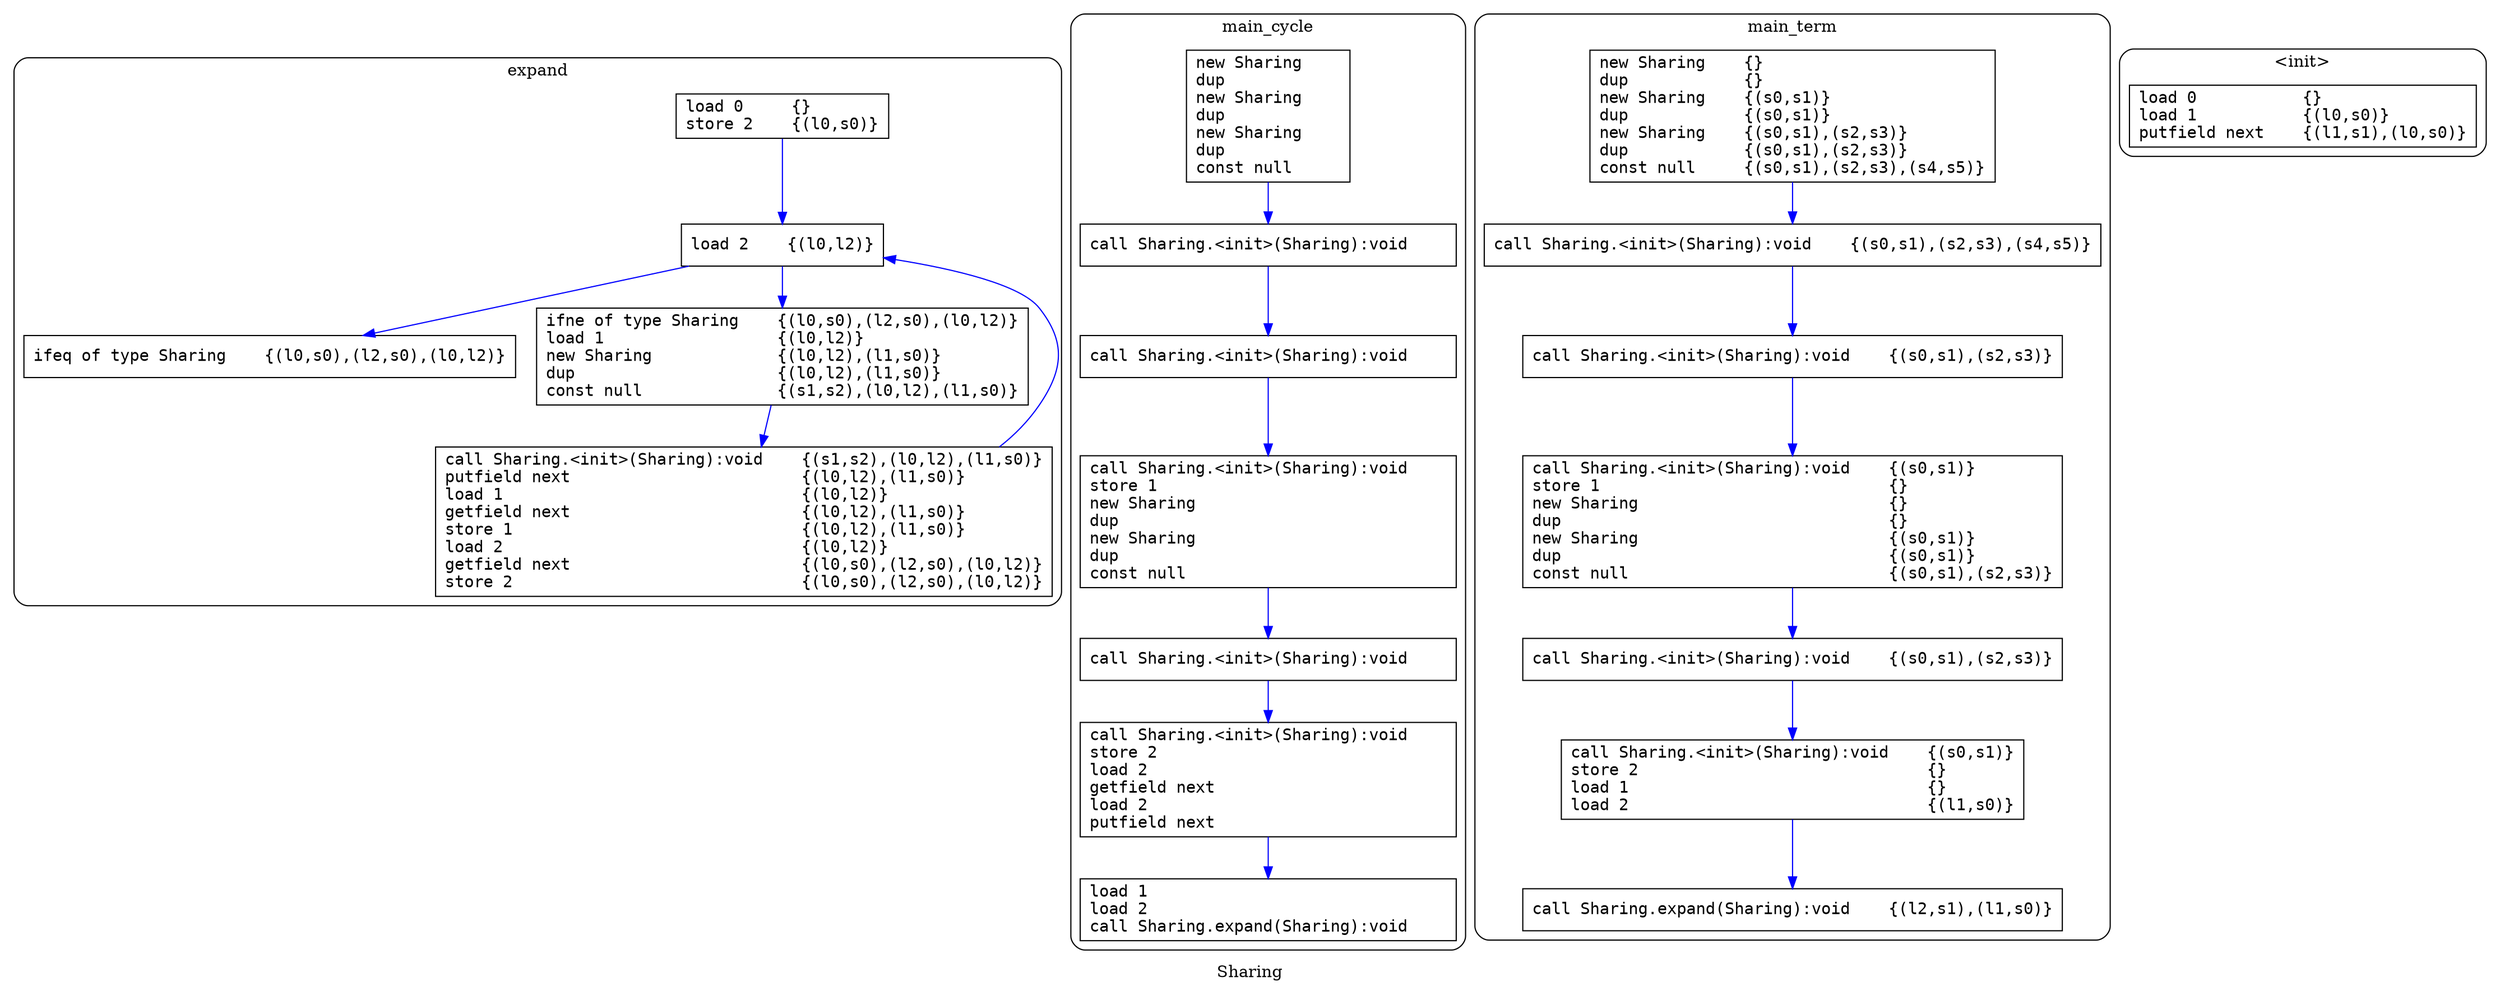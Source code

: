 digraph Program {
  label="Sharing"
  node [shape=box fontname="monospace"];
  edge [color=blue];
  subgraph cluster_0 {
    label="expand";
    color=black;
    style=rounded;
    node [shape=box fontname="monospace"];
    edge [color=blue];
    expand_block1 [label="load 0     {}\lstore 2    {(l0,s0)}\l"];
    expand_block2 [label="load 2    {(l0,l2)}\l"];
    expand_block3 [label="ifeq of type Sharing    {(l0,s0),(l2,s0),(l0,l2)}\l"];
    expand_block4 [label="ifne of type Sharing    {(l0,s0),(l2,s0),(l0,l2)}\lload 1                  {(l0,l2)}\lnew Sharing             {(l0,l2),(l1,s0)}\ldup                     {(l0,l2),(l1,s0)}\lconst null              {(s1,s2),(l0,l2),(l1,s0)}\l"];
    expand_block5 [label="call Sharing.<init>(Sharing):void    {(s1,s2),(l0,l2),(l1,s0)}\lputfield next                        {(l0,l2),(l1,s0)}\lload 1                               {(l0,l2)}\lgetfield next                        {(l0,l2),(l1,s0)}\lstore 1                              {(l0,l2),(l1,s0)}\lload 2                               {(l0,l2)}\lgetfield next                        {(l0,s0),(l2,s0),(l0,l2)}\lstore 2                              {(l0,s0),(l2,s0),(l0,l2)}\l"];
    expand_block4 -> expand_block5;
    expand_block2 -> expand_block3;
    expand_block2 -> expand_block4;
    expand_block1 -> expand_block2;
    expand_block5 -> expand_block2;
  }
  subgraph cluster_1 {
    label="main_cycle";
    color=black;
    style=rounded;
    node [shape=box fontname="monospace"];
    edge [color=blue];
    main_cycle_block1 [label="new Sharing    \ldup            \lnew Sharing    \ldup            \lnew Sharing    \ldup            \lconst null     \l"];
    main_cycle_block2 [label="call Sharing.<init>(Sharing):void    \l"];
    main_cycle_block3 [label="call Sharing.<init>(Sharing):void    \l"];
    main_cycle_block4 [label="call Sharing.<init>(Sharing):void    \lstore 1                              \lnew Sharing                          \ldup                                  \lnew Sharing                          \ldup                                  \lconst null                           \l"];
    main_cycle_block5 [label="call Sharing.<init>(Sharing):void    \l"];
    main_cycle_block6 [label="call Sharing.<init>(Sharing):void    \lstore 2                              \lload 2                               \lgetfield next                        \lload 2                               \lputfield next                        \l"];
    main_cycle_block7 [label="load 1                               \lload 2                               \lcall Sharing.expand(Sharing):void    \l"];
    main_cycle_block2 -> main_cycle_block3;
    main_cycle_block4 -> main_cycle_block5;
    main_cycle_block1 -> main_cycle_block2;
    main_cycle_block6 -> main_cycle_block7;
    main_cycle_block3 -> main_cycle_block4;
    main_cycle_block5 -> main_cycle_block6;
  }
  subgraph cluster_2 {
    label="main_term";
    color=black;
    style=rounded;
    node [shape=box fontname="monospace"];
    edge [color=blue];
    main_term_block1 [label="new Sharing    {}\ldup            {}\lnew Sharing    {(s0,s1)}\ldup            {(s0,s1)}\lnew Sharing    {(s0,s1),(s2,s3)}\ldup            {(s0,s1),(s2,s3)}\lconst null     {(s0,s1),(s2,s3),(s4,s5)}\l"];
    main_term_block2 [label="call Sharing.<init>(Sharing):void    {(s0,s1),(s2,s3),(s4,s5)}\l"];
    main_term_block3 [label="call Sharing.<init>(Sharing):void    {(s0,s1),(s2,s3)}\l"];
    main_term_block4 [label="call Sharing.<init>(Sharing):void    {(s0,s1)}\lstore 1                              {}\lnew Sharing                          {}\ldup                                  {}\lnew Sharing                          {(s0,s1)}\ldup                                  {(s0,s1)}\lconst null                           {(s0,s1),(s2,s3)}\l"];
    main_term_block5 [label="call Sharing.<init>(Sharing):void    {(s0,s1),(s2,s3)}\l"];
    main_term_block6 [label="call Sharing.<init>(Sharing):void    {(s0,s1)}\lstore 2                              {}\lload 1                               {}\lload 2                               {(l1,s0)}\l"];
    main_term_block7 [label="call Sharing.expand(Sharing):void    {(l2,s1),(l1,s0)}\l"];
    main_term_block3 -> main_term_block4;
    main_term_block2 -> main_term_block3;
    main_term_block5 -> main_term_block6;
    main_term_block4 -> main_term_block5;
    main_term_block6 -> main_term_block7;
    main_term_block1 -> main_term_block2;
  }
  subgraph cluster_3 {
    label="<init>";
    color=black;
    style=rounded;
    node [shape=box fontname="monospace"];
    edge [color=blue];
    _init__block1 [label="load 0           {}\lload 1           {(l0,s0)}\lputfield next    {(l1,s1),(l0,s0)}\l"];
  }
}
